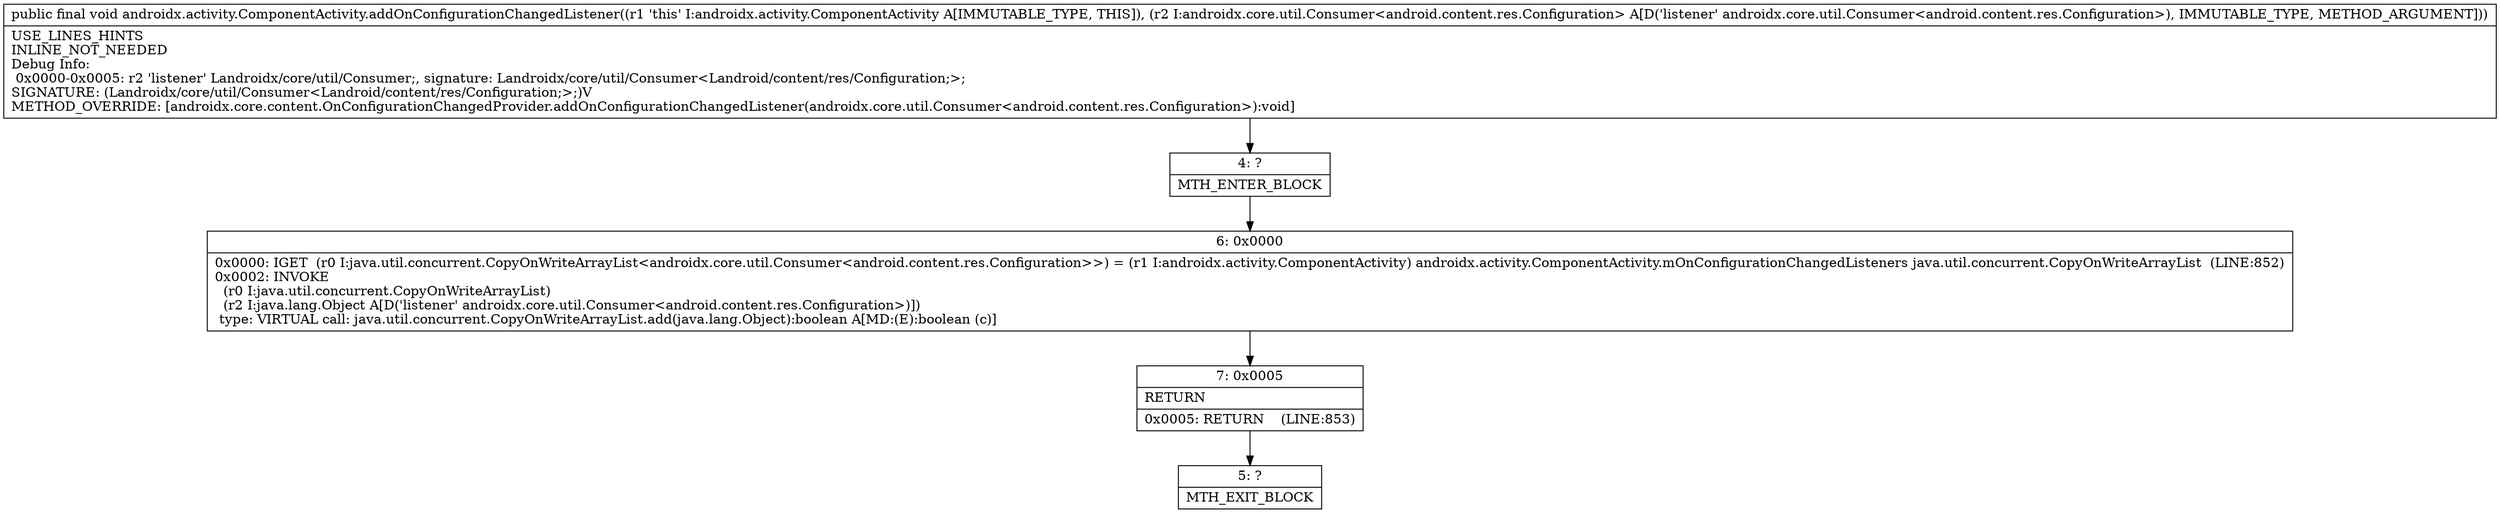 digraph "CFG forandroidx.activity.ComponentActivity.addOnConfigurationChangedListener(Landroidx\/core\/util\/Consumer;)V" {
Node_4 [shape=record,label="{4\:\ ?|MTH_ENTER_BLOCK\l}"];
Node_6 [shape=record,label="{6\:\ 0x0000|0x0000: IGET  (r0 I:java.util.concurrent.CopyOnWriteArrayList\<androidx.core.util.Consumer\<android.content.res.Configuration\>\>) = (r1 I:androidx.activity.ComponentActivity) androidx.activity.ComponentActivity.mOnConfigurationChangedListeners java.util.concurrent.CopyOnWriteArrayList  (LINE:852)\l0x0002: INVOKE  \l  (r0 I:java.util.concurrent.CopyOnWriteArrayList)\l  (r2 I:java.lang.Object A[D('listener' androidx.core.util.Consumer\<android.content.res.Configuration\>)])\l type: VIRTUAL call: java.util.concurrent.CopyOnWriteArrayList.add(java.lang.Object):boolean A[MD:(E):boolean (c)]\l}"];
Node_7 [shape=record,label="{7\:\ 0x0005|RETURN\l|0x0005: RETURN    (LINE:853)\l}"];
Node_5 [shape=record,label="{5\:\ ?|MTH_EXIT_BLOCK\l}"];
MethodNode[shape=record,label="{public final void androidx.activity.ComponentActivity.addOnConfigurationChangedListener((r1 'this' I:androidx.activity.ComponentActivity A[IMMUTABLE_TYPE, THIS]), (r2 I:androidx.core.util.Consumer\<android.content.res.Configuration\> A[D('listener' androidx.core.util.Consumer\<android.content.res.Configuration\>), IMMUTABLE_TYPE, METHOD_ARGUMENT]))  | USE_LINES_HINTS\lINLINE_NOT_NEEDED\lDebug Info:\l  0x0000\-0x0005: r2 'listener' Landroidx\/core\/util\/Consumer;, signature: Landroidx\/core\/util\/Consumer\<Landroid\/content\/res\/Configuration;\>;\lSIGNATURE: (Landroidx\/core\/util\/Consumer\<Landroid\/content\/res\/Configuration;\>;)V\lMETHOD_OVERRIDE: [androidx.core.content.OnConfigurationChangedProvider.addOnConfigurationChangedListener(androidx.core.util.Consumer\<android.content.res.Configuration\>):void]\l}"];
MethodNode -> Node_4;Node_4 -> Node_6;
Node_6 -> Node_7;
Node_7 -> Node_5;
}

